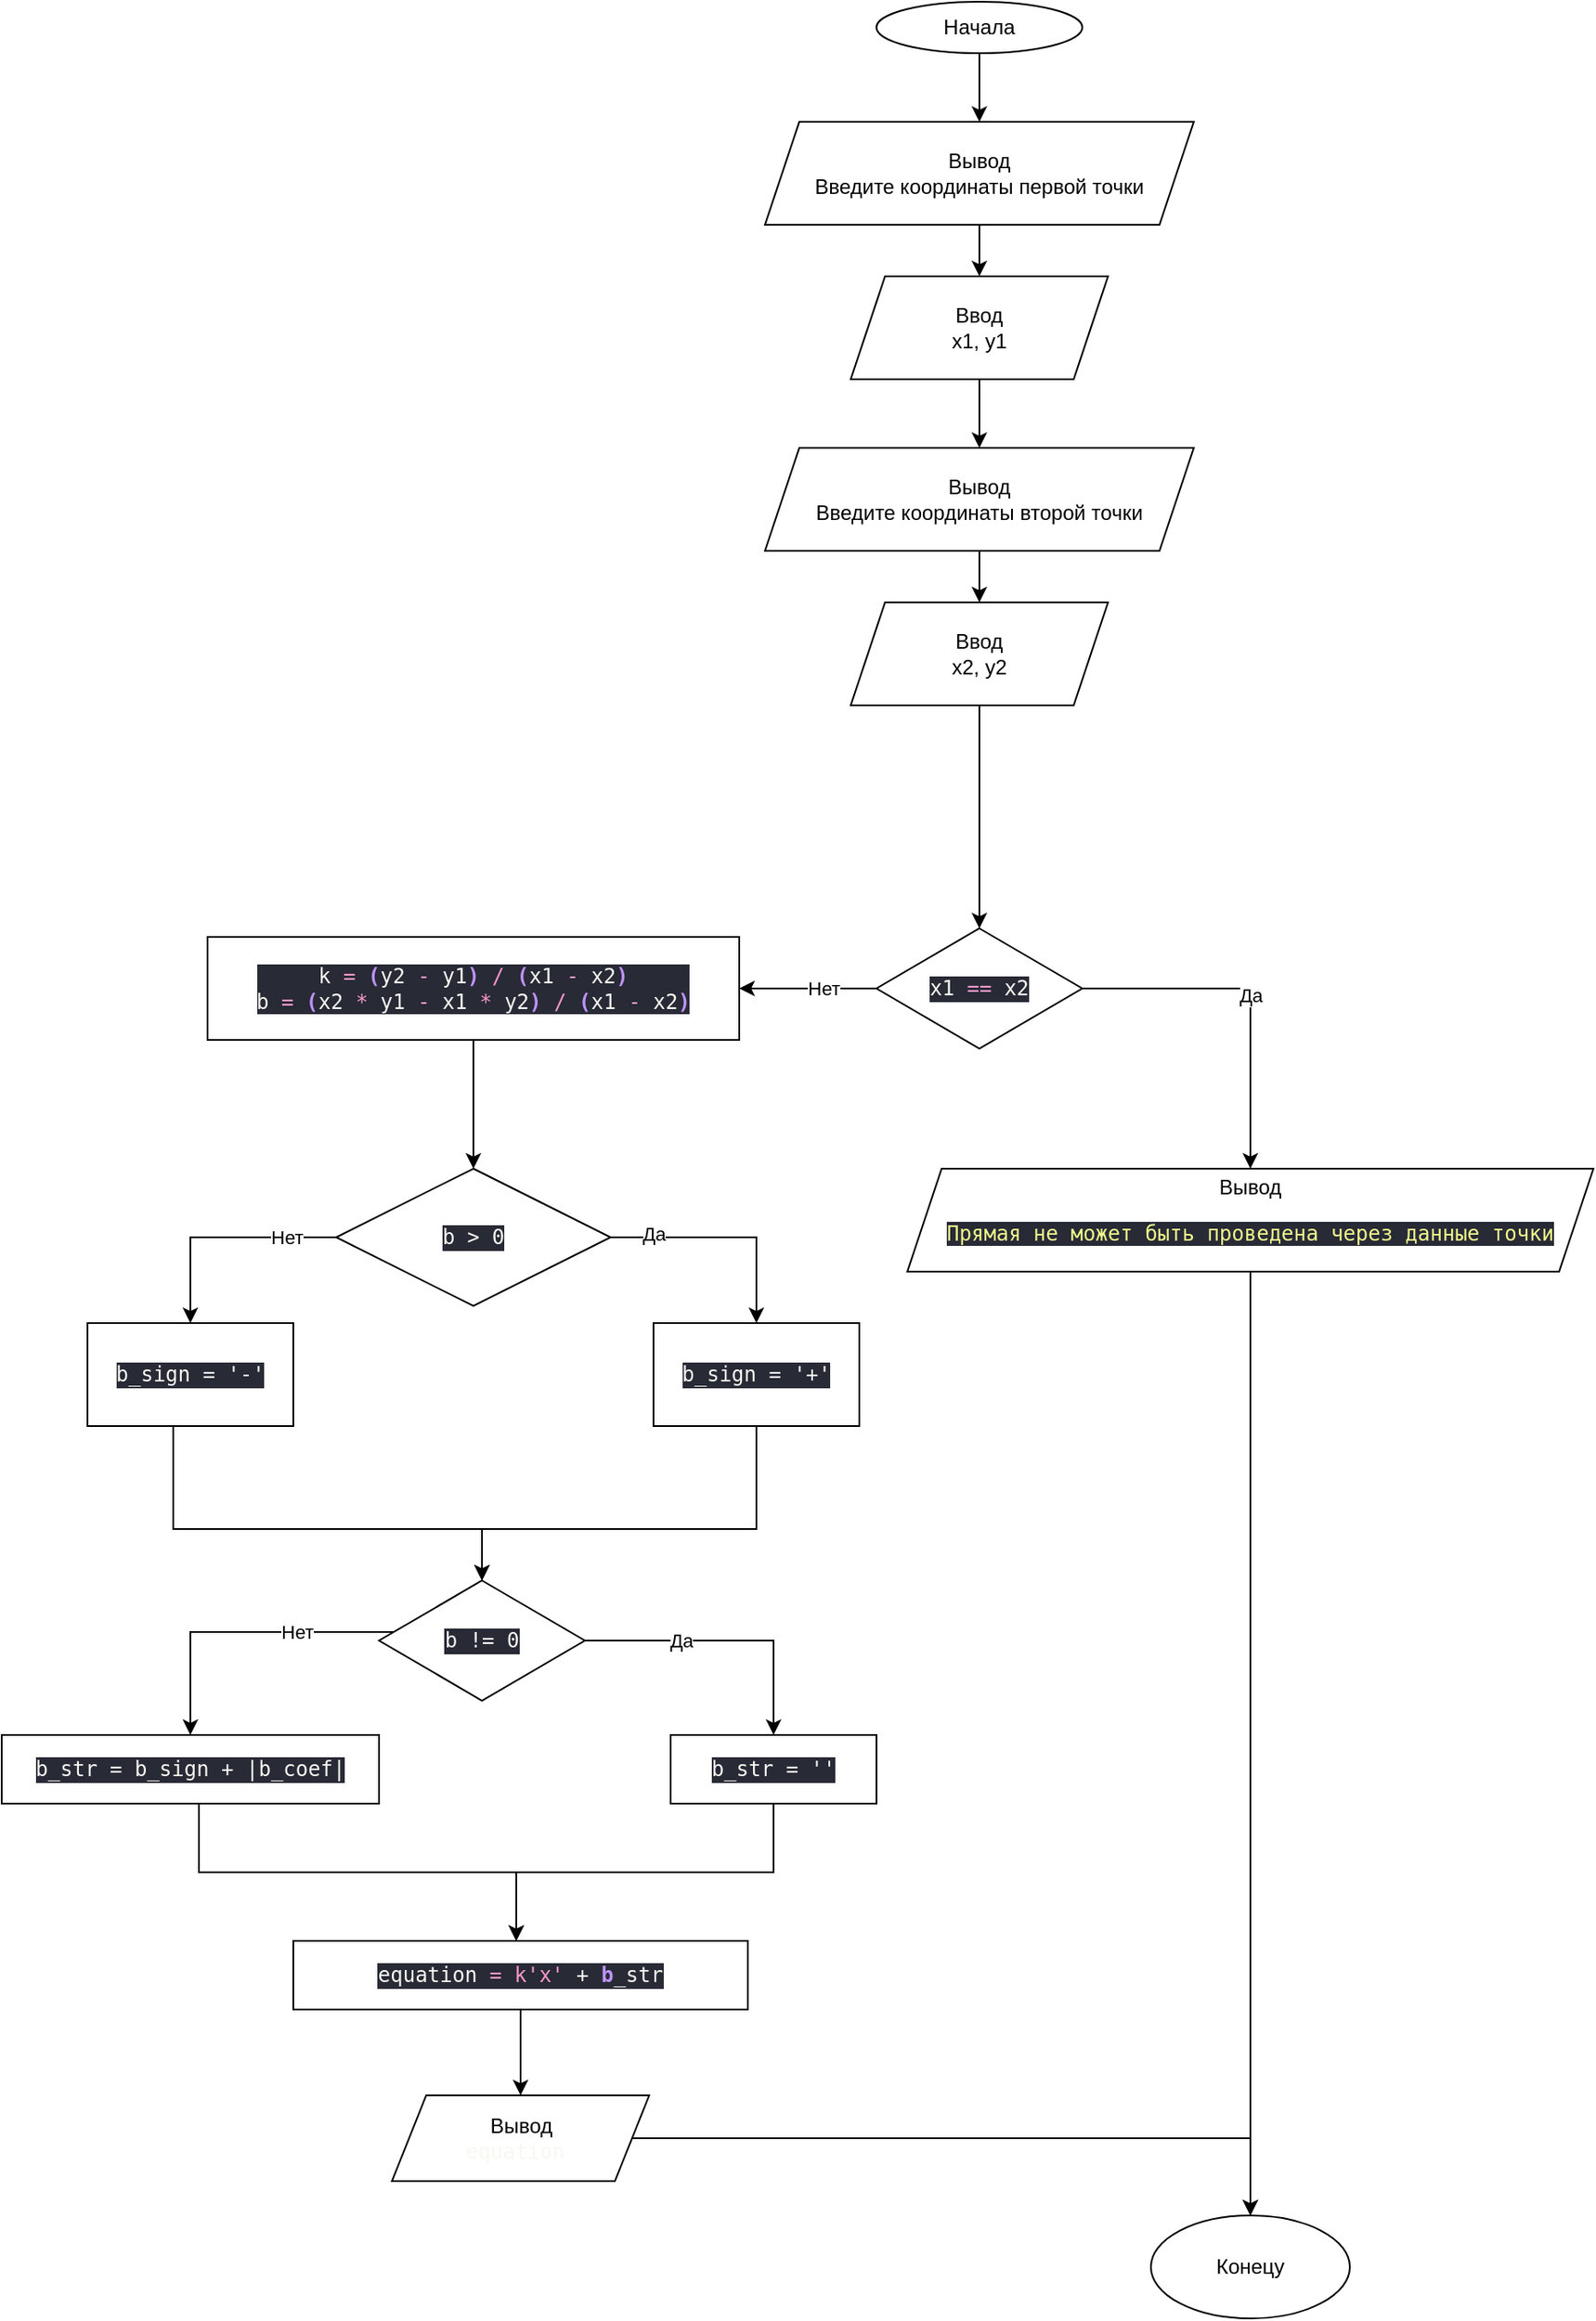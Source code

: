 <mxfile version="14.2.7" type="github">
  <diagram id="C5RBs43oDa-KdzZeNtuy" name="Page-1">
    <mxGraphModel dx="2849" dy="1124" grid="1" gridSize="10" guides="1" tooltips="1" connect="1" arrows="1" fold="1" page="1" pageScale="1" pageWidth="827" pageHeight="1169" math="0" shadow="0">
      <root>
        <mxCell id="WIyWlLk6GJQsqaUBKTNV-0" />
        <mxCell id="WIyWlLk6GJQsqaUBKTNV-1" parent="WIyWlLk6GJQsqaUBKTNV-0" />
        <mxCell id="r20alEGQ8MlLKLP2AYx2-6" style="edgeStyle=orthogonalEdgeStyle;rounded=0;orthogonalLoop=1;jettySize=auto;html=1;" parent="WIyWlLk6GJQsqaUBKTNV-1" source="r20alEGQ8MlLKLP2AYx2-0" target="r20alEGQ8MlLKLP2AYx2-1" edge="1">
          <mxGeometry relative="1" as="geometry" />
        </mxCell>
        <mxCell id="r20alEGQ8MlLKLP2AYx2-0" value="Начала" style="ellipse;whiteSpace=wrap;html=1;" parent="WIyWlLk6GJQsqaUBKTNV-1" vertex="1">
          <mxGeometry x="340" y="60" width="120" height="30" as="geometry" />
        </mxCell>
        <mxCell id="r20alEGQ8MlLKLP2AYx2-7" style="edgeStyle=orthogonalEdgeStyle;rounded=0;orthogonalLoop=1;jettySize=auto;html=1;" parent="WIyWlLk6GJQsqaUBKTNV-1" source="r20alEGQ8MlLKLP2AYx2-1" target="r20alEGQ8MlLKLP2AYx2-3" edge="1">
          <mxGeometry relative="1" as="geometry" />
        </mxCell>
        <mxCell id="r20alEGQ8MlLKLP2AYx2-1" value="Вывод&lt;br&gt;Введите координаты первой точки" style="shape=parallelogram;perimeter=parallelogramPerimeter;whiteSpace=wrap;html=1;fixedSize=1;" parent="WIyWlLk6GJQsqaUBKTNV-1" vertex="1">
          <mxGeometry x="275" y="130" width="250" height="60" as="geometry" />
        </mxCell>
        <mxCell id="r20alEGQ8MlLKLP2AYx2-9" style="edgeStyle=orthogonalEdgeStyle;rounded=0;orthogonalLoop=1;jettySize=auto;html=1;" parent="WIyWlLk6GJQsqaUBKTNV-1" source="r20alEGQ8MlLKLP2AYx2-2" target="r20alEGQ8MlLKLP2AYx2-5" edge="1">
          <mxGeometry relative="1" as="geometry" />
        </mxCell>
        <mxCell id="r20alEGQ8MlLKLP2AYx2-2" value="Вывод&lt;br&gt;Введите координаты второй точки" style="shape=parallelogram;perimeter=parallelogramPerimeter;whiteSpace=wrap;html=1;fixedSize=1;" parent="WIyWlLk6GJQsqaUBKTNV-1" vertex="1">
          <mxGeometry x="275" y="320" width="250" height="60" as="geometry" />
        </mxCell>
        <mxCell id="r20alEGQ8MlLKLP2AYx2-8" style="edgeStyle=orthogonalEdgeStyle;rounded=0;orthogonalLoop=1;jettySize=auto;html=1;" parent="WIyWlLk6GJQsqaUBKTNV-1" source="r20alEGQ8MlLKLP2AYx2-3" target="r20alEGQ8MlLKLP2AYx2-2" edge="1">
          <mxGeometry relative="1" as="geometry" />
        </mxCell>
        <mxCell id="r20alEGQ8MlLKLP2AYx2-3" value="Ввод&lt;br&gt;x1, y1" style="shape=parallelogram;perimeter=parallelogramPerimeter;whiteSpace=wrap;html=1;fixedSize=1;" parent="WIyWlLk6GJQsqaUBKTNV-1" vertex="1">
          <mxGeometry x="325" y="220" width="150" height="60" as="geometry" />
        </mxCell>
        <mxCell id="r20alEGQ8MlLKLP2AYx2-14" style="edgeStyle=orthogonalEdgeStyle;rounded=0;orthogonalLoop=1;jettySize=auto;html=1;" parent="WIyWlLk6GJQsqaUBKTNV-1" source="r20alEGQ8MlLKLP2AYx2-5" target="r20alEGQ8MlLKLP2AYx2-27" edge="1">
          <mxGeometry relative="1" as="geometry">
            <mxPoint x="400" y="510" as="targetPoint" />
          </mxGeometry>
        </mxCell>
        <mxCell id="r20alEGQ8MlLKLP2AYx2-5" value="Ввод&lt;br&gt;x2, y2" style="shape=parallelogram;perimeter=parallelogramPerimeter;whiteSpace=wrap;html=1;fixedSize=1;" parent="WIyWlLk6GJQsqaUBKTNV-1" vertex="1">
          <mxGeometry x="325" y="410" width="150" height="60" as="geometry" />
        </mxCell>
        <mxCell id="r20alEGQ8MlLKLP2AYx2-71" style="edgeStyle=orthogonalEdgeStyle;rounded=0;orthogonalLoop=1;jettySize=auto;html=1;" parent="WIyWlLk6GJQsqaUBKTNV-1" source="r20alEGQ8MlLKLP2AYx2-13" target="r20alEGQ8MlLKLP2AYx2-67" edge="1">
          <mxGeometry relative="1" as="geometry">
            <Array as="points">
              <mxPoint x="270" y="950" />
              <mxPoint x="110" y="950" />
            </Array>
          </mxGeometry>
        </mxCell>
        <mxCell id="r20alEGQ8MlLKLP2AYx2-13" value="&lt;pre style=&quot;background-color: #282a36 ; color: #f8f8f2 ; font-family: &amp;#34;jetbrains mono&amp;#34; , monospace ; font-size: 9 8pt&quot;&gt;&lt;pre style=&quot;font-family: &amp;#34;jetbrains mono&amp;#34; , monospace&quot;&gt;&lt;span style=&quot;font-family: &amp;#34;jetbrains mono&amp;#34; , monospace&quot;&gt;b_sign &lt;/span&gt;= &#39;+&#39;&lt;/pre&gt;&lt;/pre&gt;" style="rounded=0;whiteSpace=wrap;html=1;" parent="WIyWlLk6GJQsqaUBKTNV-1" vertex="1">
          <mxGeometry x="210" y="830" width="120" height="60" as="geometry" />
        </mxCell>
        <mxCell id="r20alEGQ8MlLKLP2AYx2-21" style="edgeStyle=orthogonalEdgeStyle;rounded=0;orthogonalLoop=1;jettySize=auto;html=1;" parent="WIyWlLk6GJQsqaUBKTNV-1" source="r20alEGQ8MlLKLP2AYx2-16" target="r20alEGQ8MlLKLP2AYx2-13" edge="1">
          <mxGeometry relative="1" as="geometry" />
        </mxCell>
        <mxCell id="r20alEGQ8MlLKLP2AYx2-23" value="Да" style="edgeLabel;html=1;align=center;verticalAlign=middle;resizable=0;points=[];" parent="r20alEGQ8MlLKLP2AYx2-21" vertex="1" connectable="0">
          <mxGeometry x="-0.637" y="2" relative="1" as="geometry">
            <mxPoint as="offset" />
          </mxGeometry>
        </mxCell>
        <mxCell id="r20alEGQ8MlLKLP2AYx2-22" style="edgeStyle=orthogonalEdgeStyle;rounded=0;orthogonalLoop=1;jettySize=auto;html=1;" parent="WIyWlLk6GJQsqaUBKTNV-1" source="r20alEGQ8MlLKLP2AYx2-16" target="r20alEGQ8MlLKLP2AYx2-19" edge="1">
          <mxGeometry relative="1" as="geometry" />
        </mxCell>
        <mxCell id="r20alEGQ8MlLKLP2AYx2-24" value="Нет" style="edgeLabel;html=1;align=center;verticalAlign=middle;resizable=0;points=[];" parent="r20alEGQ8MlLKLP2AYx2-22" vertex="1" connectable="0">
          <mxGeometry x="-0.454" y="3" relative="1" as="geometry">
            <mxPoint x="7.86" y="-3.03" as="offset" />
          </mxGeometry>
        </mxCell>
        <mxCell id="r20alEGQ8MlLKLP2AYx2-16" value="&lt;pre style=&quot;background-color: rgb(40 , 42 , 54) ; color: rgb(248 , 248 , 242) ; font-family: &amp;#34;jetbrains mono&amp;#34; , monospace&quot;&gt;b &amp;gt; 0&lt;/pre&gt;" style="rhombus;whiteSpace=wrap;html=1;" parent="WIyWlLk6GJQsqaUBKTNV-1" vertex="1">
          <mxGeometry x="25" y="740" width="160" height="80" as="geometry" />
        </mxCell>
        <mxCell id="r20alEGQ8MlLKLP2AYx2-70" style="edgeStyle=orthogonalEdgeStyle;rounded=0;orthogonalLoop=1;jettySize=auto;html=1;" parent="WIyWlLk6GJQsqaUBKTNV-1" source="r20alEGQ8MlLKLP2AYx2-19" target="r20alEGQ8MlLKLP2AYx2-67" edge="1">
          <mxGeometry relative="1" as="geometry">
            <Array as="points">
              <mxPoint x="-70" y="950" />
              <mxPoint x="110" y="950" />
            </Array>
          </mxGeometry>
        </mxCell>
        <mxCell id="r20alEGQ8MlLKLP2AYx2-19" value="&lt;pre style=&quot;background-color: #282a36 ; color: #f8f8f2 ; font-family: &amp;#34;jetbrains mono&amp;#34; , monospace ; font-size: 9 8pt&quot;&gt;b_sign = &#39;-&#39;&lt;/pre&gt;" style="rounded=0;whiteSpace=wrap;html=1;" parent="WIyWlLk6GJQsqaUBKTNV-1" vertex="1">
          <mxGeometry x="-120" y="830" width="120" height="60" as="geometry" />
        </mxCell>
        <mxCell id="r20alEGQ8MlLKLP2AYx2-36" style="edgeStyle=orthogonalEdgeStyle;rounded=0;orthogonalLoop=1;jettySize=auto;html=1;" parent="WIyWlLk6GJQsqaUBKTNV-1" source="r20alEGQ8MlLKLP2AYx2-27" target="QhvGqPDDWa5VQPXnr0H2-0" edge="1">
          <mxGeometry x="280" y="600" as="geometry">
            <mxPoint x="235" y="690" as="targetPoint" />
            <Array as="points">
              <mxPoint x="245" y="635" />
            </Array>
          </mxGeometry>
        </mxCell>
        <mxCell id="r20alEGQ8MlLKLP2AYx2-37" value="Нет" style="edgeLabel;html=1;align=center;verticalAlign=middle;resizable=0;points=[];" parent="r20alEGQ8MlLKLP2AYx2-36" vertex="1" connectable="0">
          <mxGeometry x="-0.279" relative="1" as="geometry">
            <mxPoint x="-2.07" as="offset" />
          </mxGeometry>
        </mxCell>
        <mxCell id="QhvGqPDDWa5VQPXnr0H2-4" value="Да" style="edgeStyle=orthogonalEdgeStyle;rounded=0;orthogonalLoop=1;jettySize=auto;html=1;" edge="1" parent="WIyWlLk6GJQsqaUBKTNV-1" source="r20alEGQ8MlLKLP2AYx2-27" target="QhvGqPDDWa5VQPXnr0H2-1">
          <mxGeometry relative="1" as="geometry">
            <Array as="points">
              <mxPoint x="558" y="635" />
            </Array>
          </mxGeometry>
        </mxCell>
        <mxCell id="r20alEGQ8MlLKLP2AYx2-27" value="&lt;pre style=&quot;background-color: rgb(40 , 42 , 54) ; color: rgb(248 , 248 , 242) ; font-family: &amp;#34;jetbrains mono&amp;#34; , monospace&quot;&gt;&lt;pre style=&quot;font-family: &amp;#34;jetbrains mono&amp;#34; , monospace&quot;&gt;&lt;pre style=&quot;font-family: &amp;#34;jetbrains mono&amp;#34; , monospace&quot;&gt;x1 &lt;span style=&quot;color: #f998cc&quot;&gt;== &lt;/span&gt;x2&lt;/pre&gt;&lt;/pre&gt;&lt;/pre&gt;" style="rhombus;whiteSpace=wrap;html=1;" parent="WIyWlLk6GJQsqaUBKTNV-1" vertex="1">
          <mxGeometry x="340" y="600" width="120" height="70" as="geometry" />
        </mxCell>
        <mxCell id="r20alEGQ8MlLKLP2AYx2-61" style="edgeStyle=orthogonalEdgeStyle;rounded=0;orthogonalLoop=1;jettySize=auto;html=1;" parent="WIyWlLk6GJQsqaUBKTNV-1" source="r20alEGQ8MlLKLP2AYx2-62" edge="1" target="r20alEGQ8MlLKLP2AYx2-94">
          <mxGeometry relative="1" as="geometry">
            <mxPoint x="130.0" y="1180" as="targetPoint" />
            <Array as="points">
              <mxPoint x="-55" y="1150" />
              <mxPoint x="130" y="1150" />
            </Array>
          </mxGeometry>
        </mxCell>
        <mxCell id="r20alEGQ8MlLKLP2AYx2-62" value="&lt;pre style=&quot;background-color: #282a36 ; color: #f8f8f2 ; font-family: &amp;#34;jetbrains mono&amp;#34; , monospace ; font-size: 9 8pt&quot;&gt;&lt;span style=&quot;font-family: &amp;#34;jetbrains mono&amp;#34; , monospace&quot;&gt;b_str&lt;/span&gt; = b_sign + |b_coef|&lt;/pre&gt;" style="rounded=0;whiteSpace=wrap;html=1;" parent="WIyWlLk6GJQsqaUBKTNV-1" vertex="1">
          <mxGeometry x="-170" y="1070" width="220" height="40" as="geometry" />
        </mxCell>
        <mxCell id="r20alEGQ8MlLKLP2AYx2-63" style="edgeStyle=orthogonalEdgeStyle;rounded=0;orthogonalLoop=1;jettySize=auto;html=1;" parent="WIyWlLk6GJQsqaUBKTNV-1" source="r20alEGQ8MlLKLP2AYx2-67" target="r20alEGQ8MlLKLP2AYx2-69" edge="1">
          <mxGeometry x="-10" y="980" as="geometry">
            <mxPoint x="280.0" y="1070" as="targetPoint" />
          </mxGeometry>
        </mxCell>
        <mxCell id="r20alEGQ8MlLKLP2AYx2-64" value="Да" style="edgeLabel;html=1;align=center;verticalAlign=middle;resizable=0;points=[];" parent="r20alEGQ8MlLKLP2AYx2-63" vertex="1" connectable="0">
          <mxGeometry x="-0.33" y="-3" relative="1" as="geometry">
            <mxPoint y="-3" as="offset" />
          </mxGeometry>
        </mxCell>
        <mxCell id="r20alEGQ8MlLKLP2AYx2-65" style="edgeStyle=orthogonalEdgeStyle;rounded=0;orthogonalLoop=1;jettySize=auto;html=1;" parent="WIyWlLk6GJQsqaUBKTNV-1" source="r20alEGQ8MlLKLP2AYx2-67" target="r20alEGQ8MlLKLP2AYx2-62" edge="1">
          <mxGeometry x="-10" y="980" as="geometry">
            <mxPoint x="-10" y="1015" as="targetPoint" />
            <Array as="points">
              <mxPoint x="110" y="1010" />
              <mxPoint x="-60" y="1010" />
            </Array>
          </mxGeometry>
        </mxCell>
        <mxCell id="r20alEGQ8MlLKLP2AYx2-66" value="Нет" style="edgeLabel;html=1;align=center;verticalAlign=middle;resizable=0;points=[];" parent="r20alEGQ8MlLKLP2AYx2-65" vertex="1" connectable="0">
          <mxGeometry x="-0.279" relative="1" as="geometry">
            <mxPoint x="7.93" as="offset" />
          </mxGeometry>
        </mxCell>
        <mxCell id="r20alEGQ8MlLKLP2AYx2-67" value="&lt;pre style=&quot;background-color: rgb(40 , 42 , 54) ; color: rgb(248 , 248 , 242) ; font-family: &amp;#34;jetbrains mono&amp;#34; , monospace&quot;&gt;&lt;pre style=&quot;font-family: &amp;#34;jetbrains mono&amp;#34; , monospace&quot;&gt;&lt;span style=&quot;font-family: &amp;#34;jetbrains mono&amp;#34; , monospace&quot;&gt;b &lt;/span&gt;!= 0&lt;/pre&gt;&lt;/pre&gt;" style="rhombus;whiteSpace=wrap;html=1;" parent="WIyWlLk6GJQsqaUBKTNV-1" vertex="1">
          <mxGeometry x="50" y="980" width="120" height="70" as="geometry" />
        </mxCell>
        <mxCell id="r20alEGQ8MlLKLP2AYx2-68" style="edgeStyle=orthogonalEdgeStyle;rounded=0;orthogonalLoop=1;jettySize=auto;html=1;" parent="WIyWlLk6GJQsqaUBKTNV-1" source="r20alEGQ8MlLKLP2AYx2-69" edge="1" target="r20alEGQ8MlLKLP2AYx2-94">
          <mxGeometry relative="1" as="geometry">
            <Array as="points">
              <mxPoint x="280" y="1150" />
              <mxPoint x="130" y="1150" />
            </Array>
            <mxPoint x="130.0" y="1180" as="targetPoint" />
          </mxGeometry>
        </mxCell>
        <mxCell id="r20alEGQ8MlLKLP2AYx2-69" value="&lt;pre style=&quot;background-color: #282a36 ; color: #f8f8f2 ; font-family: &amp;#34;jetbrains mono&amp;#34; , monospace ; font-size: 9 8pt&quot;&gt;&lt;span style=&quot;font-family: &amp;#34;jetbrains mono&amp;#34; , monospace&quot;&gt;b_str &lt;/span&gt;= &#39;&#39;&lt;/pre&gt;" style="rounded=0;whiteSpace=wrap;html=1;" parent="WIyWlLk6GJQsqaUBKTNV-1" vertex="1">
          <mxGeometry x="220" y="1070" width="120" height="40" as="geometry" />
        </mxCell>
        <mxCell id="QhvGqPDDWa5VQPXnr0H2-7" style="edgeStyle=orthogonalEdgeStyle;rounded=0;orthogonalLoop=1;jettySize=auto;html=1;" edge="1" parent="WIyWlLk6GJQsqaUBKTNV-1" source="r20alEGQ8MlLKLP2AYx2-93" target="QhvGqPDDWa5VQPXnr0H2-5">
          <mxGeometry relative="1" as="geometry">
            <Array as="points">
              <mxPoint x="558" y="1305" />
            </Array>
          </mxGeometry>
        </mxCell>
        <mxCell id="r20alEGQ8MlLKLP2AYx2-93" value="Вывод&lt;br&gt;&lt;span style=&quot;color: rgb(248 , 248 , 242) ; font-family: &amp;#34;jetbrains mono&amp;#34; , monospace&quot;&gt;equation&amp;nbsp;&lt;/span&gt;" style="shape=parallelogram;perimeter=parallelogramPerimeter;whiteSpace=wrap;html=1;fixedSize=1;" parent="WIyWlLk6GJQsqaUBKTNV-1" vertex="1">
          <mxGeometry x="57.5" y="1280" width="150" height="50" as="geometry" />
        </mxCell>
        <mxCell id="r20alEGQ8MlLKLP2AYx2-95" style="edgeStyle=orthogonalEdgeStyle;rounded=0;orthogonalLoop=1;jettySize=auto;html=1;" parent="WIyWlLk6GJQsqaUBKTNV-1" source="r20alEGQ8MlLKLP2AYx2-94" target="r20alEGQ8MlLKLP2AYx2-93" edge="1">
          <mxGeometry relative="1" as="geometry" />
        </mxCell>
        <mxCell id="r20alEGQ8MlLKLP2AYx2-94" value="&lt;pre style=&quot;background-color: rgb(40 , 42 , 54) ; font-family: &amp;#34;jetbrains mono&amp;#34; , monospace&quot;&gt;&lt;pre style=&quot;font-family: &amp;#34;jetbrains mono&amp;#34; , monospace&quot;&gt;&lt;font color=&quot;#f8f8f2&quot;&gt;equation &lt;/font&gt;&lt;span style=&quot;color: rgb(249 , 152 , 204)&quot;&gt;= k&#39;x&#39;&lt;/span&gt;&lt;font color=&quot;#f8f8f2&quot;&gt; +&lt;/font&gt;&lt;font color=&quot;#bd93f9&quot;&gt;&lt;b&gt; b&lt;/b&gt;&lt;/font&gt;&lt;font color=&quot;#f8f8f2&quot;&gt;_str&lt;/font&gt;&lt;/pre&gt;&lt;/pre&gt;" style="rounded=0;whiteSpace=wrap;html=1;" parent="WIyWlLk6GJQsqaUBKTNV-1" vertex="1">
          <mxGeometry y="1190" width="265" height="40" as="geometry" />
        </mxCell>
        <mxCell id="QhvGqPDDWa5VQPXnr0H2-3" style="edgeStyle=orthogonalEdgeStyle;rounded=0;orthogonalLoop=1;jettySize=auto;html=1;" edge="1" parent="WIyWlLk6GJQsqaUBKTNV-1" source="QhvGqPDDWa5VQPXnr0H2-0" target="r20alEGQ8MlLKLP2AYx2-16">
          <mxGeometry relative="1" as="geometry" />
        </mxCell>
        <mxCell id="QhvGqPDDWa5VQPXnr0H2-0" value="&lt;pre style=&quot;background-color: #282a36 ; color: #f8f8f2 ; font-family: &amp;#34;jetbrains mono&amp;#34; , monospace ; font-size: 9 8pt&quot;&gt;k &lt;span style=&quot;color: #f998cc&quot;&gt;= &lt;/span&gt;&lt;span style=&quot;color: #bd93f9 ; font-weight: bold&quot;&gt;(&lt;/span&gt;y2 &lt;span style=&quot;color: #f998cc&quot;&gt;- &lt;/span&gt;y1&lt;span style=&quot;color: #bd93f9 ; font-weight: bold&quot;&gt;) &lt;/span&gt;&lt;span style=&quot;color: #f998cc&quot;&gt;/ &lt;/span&gt;&lt;span style=&quot;color: #bd93f9 ; font-weight: bold&quot;&gt;(&lt;/span&gt;x1 &lt;span style=&quot;color: #f998cc&quot;&gt;- &lt;/span&gt;x2&lt;span style=&quot;color: #bd93f9 ; font-weight: bold&quot;&gt;)&lt;br&gt;&lt;/span&gt;b &lt;span style=&quot;color: #f998cc&quot;&gt;= &lt;/span&gt;&lt;span style=&quot;color: #bd93f9 ; font-weight: bold&quot;&gt;(&lt;/span&gt;x2 &lt;span style=&quot;color: #f998cc&quot;&gt;* &lt;/span&gt;y1 &lt;span style=&quot;color: #f998cc&quot;&gt;- &lt;/span&gt;x1 &lt;span style=&quot;color: #f998cc&quot;&gt;* &lt;/span&gt;y2&lt;span style=&quot;color: #bd93f9 ; font-weight: bold&quot;&gt;) &lt;/span&gt;&lt;span style=&quot;color: #f998cc&quot;&gt;/ &lt;/span&gt;&lt;span style=&quot;color: #bd93f9 ; font-weight: bold&quot;&gt;(&lt;/span&gt;x1 &lt;span style=&quot;color: #f998cc&quot;&gt;- &lt;/span&gt;x2&lt;span style=&quot;color: #bd93f9 ; font-weight: bold&quot;&gt;)&lt;/span&gt;&lt;/pre&gt;" style="rounded=0;whiteSpace=wrap;html=1;" vertex="1" parent="WIyWlLk6GJQsqaUBKTNV-1">
          <mxGeometry x="-50" y="605" width="310" height="60" as="geometry" />
        </mxCell>
        <mxCell id="QhvGqPDDWa5VQPXnr0H2-6" style="edgeStyle=orthogonalEdgeStyle;rounded=0;orthogonalLoop=1;jettySize=auto;html=1;" edge="1" parent="WIyWlLk6GJQsqaUBKTNV-1" source="QhvGqPDDWa5VQPXnr0H2-1" target="QhvGqPDDWa5VQPXnr0H2-5">
          <mxGeometry relative="1" as="geometry" />
        </mxCell>
        <mxCell id="QhvGqPDDWa5VQPXnr0H2-1" value="Вывод&lt;br&gt;&lt;pre style=&quot;background-color: #282a36 ; color: #f8f8f2 ; font-family: &amp;#34;jetbrains mono&amp;#34; , monospace ; font-size: 9 8pt&quot;&gt;&lt;span style=&quot;color: #f1fa8c&quot;&gt;Прямая не может быть проведена через данные точки&lt;/span&gt;&lt;/pre&gt;" style="shape=parallelogram;perimeter=parallelogramPerimeter;whiteSpace=wrap;html=1;fixedSize=1;" vertex="1" parent="WIyWlLk6GJQsqaUBKTNV-1">
          <mxGeometry x="358" y="740" width="400" height="60" as="geometry" />
        </mxCell>
        <mxCell id="QhvGqPDDWa5VQPXnr0H2-5" value="Конецу" style="ellipse;whiteSpace=wrap;html=1;" vertex="1" parent="WIyWlLk6GJQsqaUBKTNV-1">
          <mxGeometry x="500" y="1350" width="116" height="60" as="geometry" />
        </mxCell>
      </root>
    </mxGraphModel>
  </diagram>
</mxfile>
